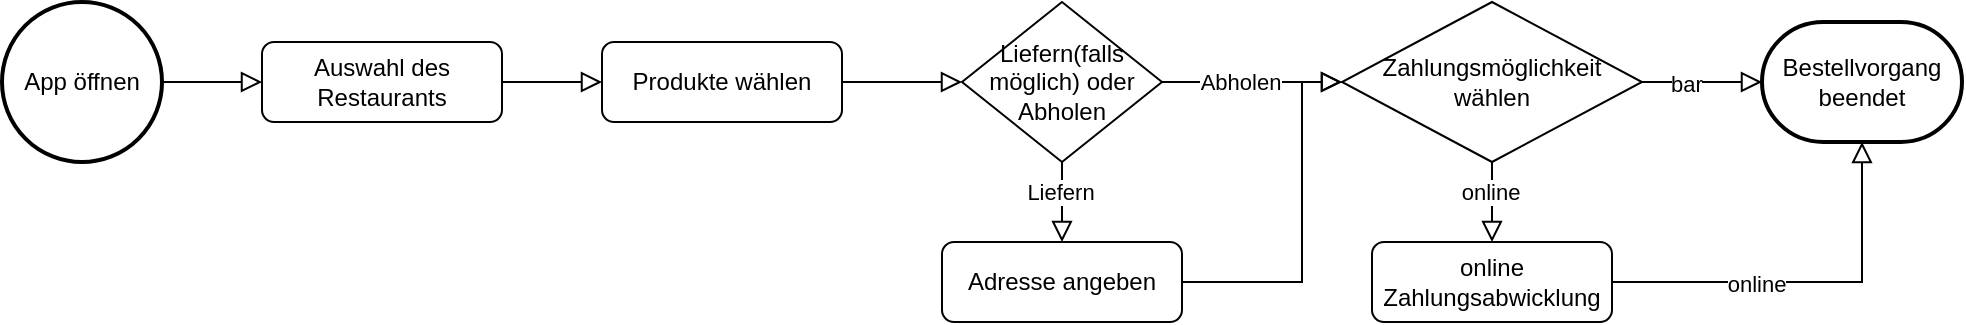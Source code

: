 <mxfile version="21.2.1" type="device">
  <diagram id="C5RBs43oDa-KdzZeNtuy" name="Page-1">
    <mxGraphModel dx="867" dy="551" grid="1" gridSize="10" guides="1" tooltips="1" connect="1" arrows="1" fold="1" page="1" pageScale="1" pageWidth="827" pageHeight="1169" math="0" shadow="0">
      <root>
        <mxCell id="WIyWlLk6GJQsqaUBKTNV-0" />
        <mxCell id="WIyWlLk6GJQsqaUBKTNV-1" parent="WIyWlLk6GJQsqaUBKTNV-0" />
        <mxCell id="WIyWlLk6GJQsqaUBKTNV-2" value="" style="rounded=0;html=1;jettySize=auto;orthogonalLoop=1;fontSize=11;endArrow=block;endFill=0;endSize=8;strokeWidth=1;shadow=0;labelBackgroundColor=none;edgeStyle=orthogonalEdgeStyle;exitX=1;exitY=0.5;exitDx=0;exitDy=0;exitPerimeter=0;" parent="WIyWlLk6GJQsqaUBKTNV-1" source="Z9tHwHm9qxqWVXGKNcr3-29" target="WIyWlLk6GJQsqaUBKTNV-7" edge="1">
          <mxGeometry relative="1" as="geometry">
            <mxPoint x="280" y="100" as="sourcePoint" />
            <mxPoint x="374" y="100" as="targetPoint" />
          </mxGeometry>
        </mxCell>
        <mxCell id="WIyWlLk6GJQsqaUBKTNV-7" value="Auswahl des Restaurants" style="rounded=1;whiteSpace=wrap;html=1;fontSize=12;glass=0;strokeWidth=1;shadow=0;" parent="WIyWlLk6GJQsqaUBKTNV-1" vertex="1">
          <mxGeometry x="330" y="80" width="120" height="40" as="geometry" />
        </mxCell>
        <mxCell id="Z9tHwHm9qxqWVXGKNcr3-1" value="Produkte wählen" style="rounded=1;whiteSpace=wrap;html=1;fontSize=12;glass=0;strokeWidth=1;shadow=0;" vertex="1" parent="WIyWlLk6GJQsqaUBKTNV-1">
          <mxGeometry x="500" y="80" width="120" height="40" as="geometry" />
        </mxCell>
        <mxCell id="Z9tHwHm9qxqWVXGKNcr3-4" value="" style="rounded=0;html=1;jettySize=auto;orthogonalLoop=1;fontSize=11;endArrow=block;endFill=0;endSize=8;strokeWidth=1;shadow=0;labelBackgroundColor=none;edgeStyle=orthogonalEdgeStyle;exitX=1;exitY=0.5;exitDx=0;exitDy=0;entryX=0;entryY=0.5;entryDx=0;entryDy=0;" edge="1" parent="WIyWlLk6GJQsqaUBKTNV-1" source="WIyWlLk6GJQsqaUBKTNV-7" target="Z9tHwHm9qxqWVXGKNcr3-1">
          <mxGeometry relative="1" as="geometry">
            <mxPoint x="460" y="99.79" as="sourcePoint" />
            <mxPoint x="500" y="100" as="targetPoint" />
          </mxGeometry>
        </mxCell>
        <mxCell id="Z9tHwHm9qxqWVXGKNcr3-6" value="" style="rounded=0;html=1;jettySize=auto;orthogonalLoop=1;fontSize=11;endArrow=block;endFill=0;endSize=8;strokeWidth=1;shadow=0;labelBackgroundColor=none;edgeStyle=orthogonalEdgeStyle;exitX=1;exitY=0.5;exitDx=0;exitDy=0;entryX=0;entryY=0.5;entryDx=0;entryDy=0;" edge="1" parent="WIyWlLk6GJQsqaUBKTNV-1" target="Z9tHwHm9qxqWVXGKNcr3-7" source="Z9tHwHm9qxqWVXGKNcr3-1">
          <mxGeometry relative="1" as="geometry">
            <mxPoint x="630" y="100" as="sourcePoint" />
            <mxPoint x="670" y="100" as="targetPoint" />
          </mxGeometry>
        </mxCell>
        <mxCell id="Z9tHwHm9qxqWVXGKNcr3-7" value="Liefern(falls möglich) oder Abholen" style="rhombus;whiteSpace=wrap;html=1;" vertex="1" parent="WIyWlLk6GJQsqaUBKTNV-1">
          <mxGeometry x="680" y="60" width="100" height="80" as="geometry" />
        </mxCell>
        <mxCell id="Z9tHwHm9qxqWVXGKNcr3-8" value="" style="rounded=0;html=1;jettySize=auto;orthogonalLoop=1;fontSize=11;endArrow=block;endFill=0;endSize=8;strokeWidth=1;shadow=0;labelBackgroundColor=none;edgeStyle=orthogonalEdgeStyle;exitX=0.5;exitY=1;exitDx=0;exitDy=0;entryX=0.5;entryY=0;entryDx=0;entryDy=0;" edge="1" parent="WIyWlLk6GJQsqaUBKTNV-1" source="Z9tHwHm9qxqWVXGKNcr3-7" target="Z9tHwHm9qxqWVXGKNcr3-10">
          <mxGeometry relative="1" as="geometry">
            <mxPoint x="710" y="190" as="sourcePoint" />
            <mxPoint x="730" y="180" as="targetPoint" />
          </mxGeometry>
        </mxCell>
        <mxCell id="Z9tHwHm9qxqWVXGKNcr3-9" value="Liefern" style="edgeLabel;html=1;align=center;verticalAlign=middle;resizable=0;points=[];" vertex="1" connectable="0" parent="Z9tHwHm9qxqWVXGKNcr3-8">
          <mxGeometry x="-0.266" y="-1" relative="1" as="geometry">
            <mxPoint as="offset" />
          </mxGeometry>
        </mxCell>
        <mxCell id="Z9tHwHm9qxqWVXGKNcr3-10" value="Adresse angeben" style="rounded=1;whiteSpace=wrap;html=1;fontSize=12;glass=0;strokeWidth=1;shadow=0;" vertex="1" parent="WIyWlLk6GJQsqaUBKTNV-1">
          <mxGeometry x="670" y="180" width="120" height="40" as="geometry" />
        </mxCell>
        <mxCell id="Z9tHwHm9qxqWVXGKNcr3-13" value="Zahlungsmöglichkeit wählen" style="rhombus;whiteSpace=wrap;html=1;" vertex="1" parent="WIyWlLk6GJQsqaUBKTNV-1">
          <mxGeometry x="870" y="60" width="150" height="80" as="geometry" />
        </mxCell>
        <mxCell id="Z9tHwHm9qxqWVXGKNcr3-14" value="" style="rounded=0;html=1;jettySize=auto;orthogonalLoop=1;fontSize=11;endArrow=block;endFill=0;endSize=8;strokeWidth=1;shadow=0;labelBackgroundColor=none;edgeStyle=orthogonalEdgeStyle;exitX=1;exitY=0.5;exitDx=0;exitDy=0;entryX=0;entryY=0.5;entryDx=0;entryDy=0;" edge="1" parent="WIyWlLk6GJQsqaUBKTNV-1" source="Z9tHwHm9qxqWVXGKNcr3-7" target="Z9tHwHm9qxqWVXGKNcr3-13">
          <mxGeometry relative="1" as="geometry">
            <mxPoint x="780" y="120" as="sourcePoint" />
            <mxPoint x="840" y="120" as="targetPoint" />
          </mxGeometry>
        </mxCell>
        <mxCell id="Z9tHwHm9qxqWVXGKNcr3-15" value="Abholen" style="edgeLabel;html=1;align=center;verticalAlign=middle;resizable=0;points=[];" vertex="1" connectable="0" parent="Z9tHwHm9qxqWVXGKNcr3-14">
          <mxGeometry x="-0.144" relative="1" as="geometry">
            <mxPoint as="offset" />
          </mxGeometry>
        </mxCell>
        <mxCell id="Z9tHwHm9qxqWVXGKNcr3-17" value="" style="rounded=0;html=1;jettySize=auto;orthogonalLoop=1;fontSize=11;endArrow=block;endFill=0;endSize=8;strokeWidth=1;shadow=0;labelBackgroundColor=none;edgeStyle=orthogonalEdgeStyle;exitX=1;exitY=0.5;exitDx=0;exitDy=0;entryX=0;entryY=0.5;entryDx=0;entryDy=0;" edge="1" parent="WIyWlLk6GJQsqaUBKTNV-1" source="Z9tHwHm9qxqWVXGKNcr3-10" target="Z9tHwHm9qxqWVXGKNcr3-13">
          <mxGeometry relative="1" as="geometry">
            <mxPoint x="790" y="110" as="sourcePoint" />
            <mxPoint x="880" y="110" as="targetPoint" />
            <Array as="points">
              <mxPoint x="850" y="200" />
              <mxPoint x="850" y="100" />
            </Array>
          </mxGeometry>
        </mxCell>
        <mxCell id="Z9tHwHm9qxqWVXGKNcr3-19" value="" style="rounded=0;html=1;jettySize=auto;orthogonalLoop=1;fontSize=11;endArrow=block;endFill=0;endSize=8;strokeWidth=1;shadow=0;labelBackgroundColor=none;edgeStyle=orthogonalEdgeStyle;exitX=0.5;exitY=1;exitDx=0;exitDy=0;entryX=0.5;entryY=0;entryDx=0;entryDy=0;" edge="1" parent="WIyWlLk6GJQsqaUBKTNV-1" source="Z9tHwHm9qxqWVXGKNcr3-13" target="Z9tHwHm9qxqWVXGKNcr3-21">
          <mxGeometry relative="1" as="geometry">
            <mxPoint x="944.78" y="160" as="sourcePoint" />
            <mxPoint x="945" y="180" as="targetPoint" />
          </mxGeometry>
        </mxCell>
        <mxCell id="Z9tHwHm9qxqWVXGKNcr3-20" value="online" style="edgeLabel;html=1;align=center;verticalAlign=middle;resizable=0;points=[];" vertex="1" connectable="0" parent="Z9tHwHm9qxqWVXGKNcr3-19">
          <mxGeometry x="-0.266" y="-1" relative="1" as="geometry">
            <mxPoint as="offset" />
          </mxGeometry>
        </mxCell>
        <mxCell id="Z9tHwHm9qxqWVXGKNcr3-21" value="online Zahlungsabwicklung" style="rounded=1;whiteSpace=wrap;html=1;fontSize=12;glass=0;strokeWidth=1;shadow=0;" vertex="1" parent="WIyWlLk6GJQsqaUBKTNV-1">
          <mxGeometry x="885" y="180" width="120" height="40" as="geometry" />
        </mxCell>
        <mxCell id="Z9tHwHm9qxqWVXGKNcr3-23" value="" style="rounded=0;html=1;jettySize=auto;orthogonalLoop=1;fontSize=11;endArrow=block;endFill=0;endSize=8;strokeWidth=1;shadow=0;labelBackgroundColor=none;edgeStyle=orthogonalEdgeStyle;exitX=1;exitY=0.5;exitDx=0;exitDy=0;" edge="1" parent="WIyWlLk6GJQsqaUBKTNV-1" source="Z9tHwHm9qxqWVXGKNcr3-21" target="Z9tHwHm9qxqWVXGKNcr3-26">
          <mxGeometry relative="1" as="geometry">
            <mxPoint x="1040" y="170" as="sourcePoint" />
            <mxPoint x="1100" y="150" as="targetPoint" />
            <Array as="points">
              <mxPoint x="1130" y="200" />
            </Array>
          </mxGeometry>
        </mxCell>
        <mxCell id="Z9tHwHm9qxqWVXGKNcr3-24" value="online" style="edgeLabel;html=1;align=center;verticalAlign=middle;resizable=0;points=[];" vertex="1" connectable="0" parent="Z9tHwHm9qxqWVXGKNcr3-23">
          <mxGeometry x="-0.266" y="-1" relative="1" as="geometry">
            <mxPoint as="offset" />
          </mxGeometry>
        </mxCell>
        <mxCell id="Z9tHwHm9qxqWVXGKNcr3-26" value="Bestellvorgang beendet" style="strokeWidth=2;html=1;shape=mxgraph.flowchart.terminator;whiteSpace=wrap;" vertex="1" parent="WIyWlLk6GJQsqaUBKTNV-1">
          <mxGeometry x="1080" y="70" width="100" height="60" as="geometry" />
        </mxCell>
        <mxCell id="Z9tHwHm9qxqWVXGKNcr3-27" value="" style="rounded=0;html=1;jettySize=auto;orthogonalLoop=1;fontSize=11;endArrow=block;endFill=0;endSize=8;strokeWidth=1;shadow=0;labelBackgroundColor=none;edgeStyle=orthogonalEdgeStyle;exitX=1;exitY=0.5;exitDx=0;exitDy=0;entryX=0;entryY=0.5;entryDx=0;entryDy=0;entryPerimeter=0;" edge="1" parent="WIyWlLk6GJQsqaUBKTNV-1" source="Z9tHwHm9qxqWVXGKNcr3-13" target="Z9tHwHm9qxqWVXGKNcr3-26">
          <mxGeometry relative="1" as="geometry">
            <mxPoint x="955" y="150" as="sourcePoint" />
            <mxPoint x="955" y="190" as="targetPoint" />
          </mxGeometry>
        </mxCell>
        <mxCell id="Z9tHwHm9qxqWVXGKNcr3-28" value="bar" style="edgeLabel;html=1;align=center;verticalAlign=middle;resizable=0;points=[];" vertex="1" connectable="0" parent="Z9tHwHm9qxqWVXGKNcr3-27">
          <mxGeometry x="-0.266" y="-1" relative="1" as="geometry">
            <mxPoint as="offset" />
          </mxGeometry>
        </mxCell>
        <mxCell id="Z9tHwHm9qxqWVXGKNcr3-29" value="App öffnen" style="strokeWidth=2;html=1;shape=mxgraph.flowchart.start_2;whiteSpace=wrap;" vertex="1" parent="WIyWlLk6GJQsqaUBKTNV-1">
          <mxGeometry x="200" y="60" width="80" height="80" as="geometry" />
        </mxCell>
      </root>
    </mxGraphModel>
  </diagram>
</mxfile>
